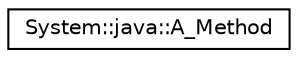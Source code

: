 digraph G
{
  edge [fontname="Helvetica",fontsize="10",labelfontname="Helvetica",labelfontsize="10"];
  node [fontname="Helvetica",fontsize="10",shape=record];
  rankdir="LR";
  Node1 [label="System::java::A_Method",height=0.2,width=0.4,color="black", fillcolor="white", style="filled",URL="$class_system_1_1java_1_1_a___method.html"];
}

